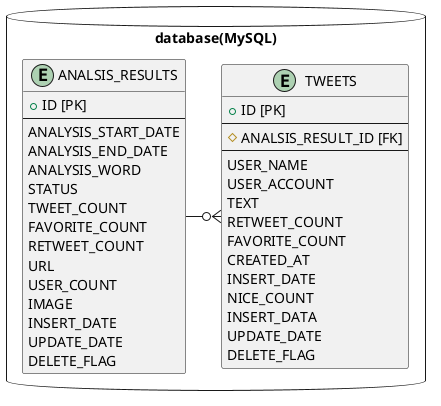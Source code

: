 @startuml EntityRelationship

package "database(MySQL)" as target_system <<Database>> {

    entity "ANALSIS_RESULTS" as results {
        + ID [PK]
        --
        ANALYSIS_START_DATE
        ANALYSIS_END_DATE
        ANALYSIS_WORD
        STATUS
        TWEET_COUNT
        FAVORITE_COUNT
        RETWEET_COUNT
        URL
        USER_COUNT
        IMAGE
        INSERT_DATE
        UPDATE_DATE
        DELETE_FLAG
       }

    entity "TWEETS" as tweets {
        + ID [PK]
        --
        # ANALSIS_RESULT_ID [FK]
        --
        USER_NAME
        USER_ACCOUNT
        TEXT
        RETWEET_COUNT
        FAVORITE_COUNT
        CREATED_AT
        INSERT_DATE
        NICE_COUNT
        INSERT_DATA
        UPDATE_DATE
        DELETE_FLAG
    }

}

results --right--o{ tweets

@enduml